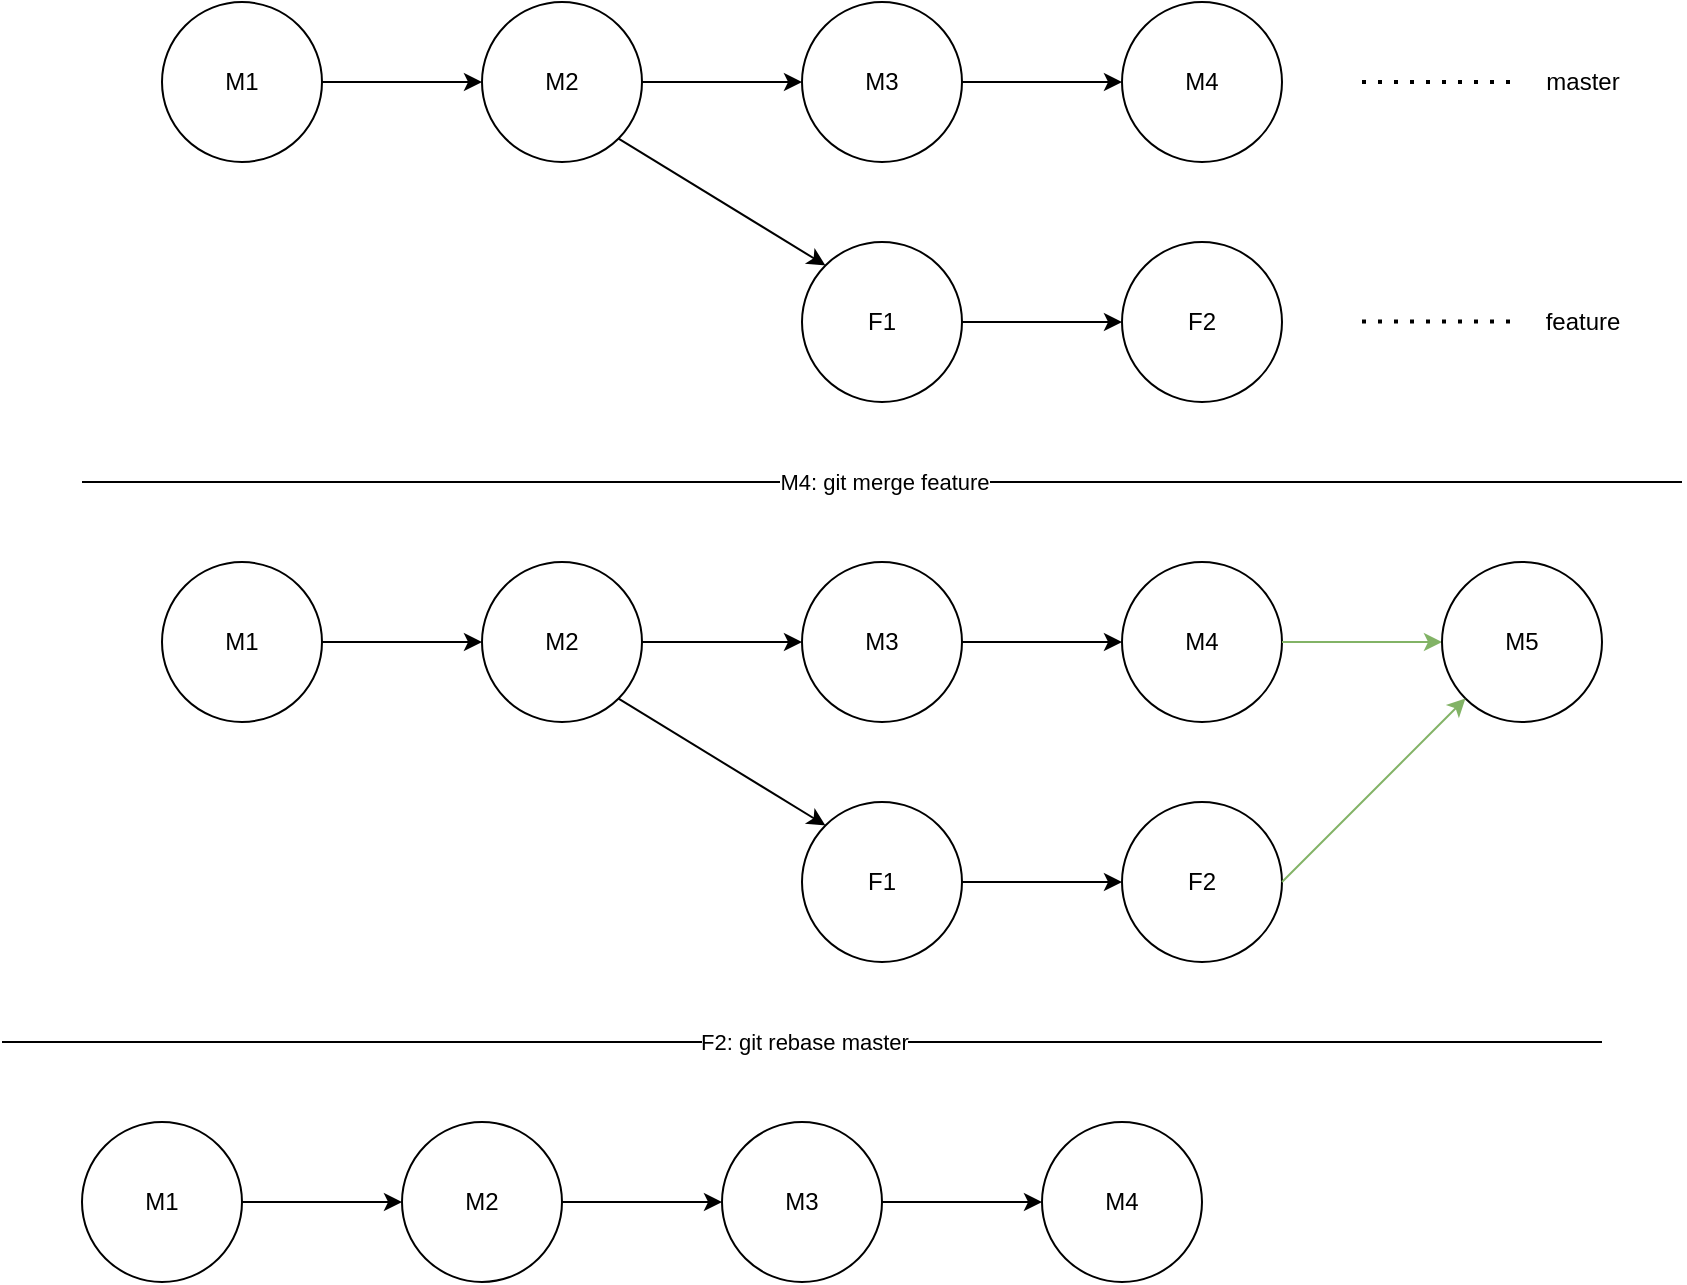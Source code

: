 <mxfile version="22.1.18" type="device">
  <diagram name="第 1 页" id="Bshd4ATqohoNIwSaCRnM">
    <mxGraphModel dx="1221" dy="823" grid="1" gridSize="10" guides="1" tooltips="1" connect="1" arrows="1" fold="1" page="1" pageScale="1" pageWidth="827" pageHeight="1169" math="0" shadow="0">
      <root>
        <mxCell id="0" />
        <mxCell id="1" parent="0" />
        <mxCell id="y66JRXh18Pzw32fUeoMt-1" value="M1" style="ellipse;whiteSpace=wrap;html=1;aspect=fixed;" vertex="1" parent="1">
          <mxGeometry x="120" y="160" width="80" height="80" as="geometry" />
        </mxCell>
        <mxCell id="y66JRXh18Pzw32fUeoMt-2" value="M2" style="ellipse;whiteSpace=wrap;html=1;aspect=fixed;" vertex="1" parent="1">
          <mxGeometry x="280" y="160" width="80" height="80" as="geometry" />
        </mxCell>
        <mxCell id="y66JRXh18Pzw32fUeoMt-3" value="M3" style="ellipse;whiteSpace=wrap;html=1;aspect=fixed;" vertex="1" parent="1">
          <mxGeometry x="440" y="160" width="80" height="80" as="geometry" />
        </mxCell>
        <mxCell id="y66JRXh18Pzw32fUeoMt-4" value="M4" style="ellipse;whiteSpace=wrap;html=1;aspect=fixed;" vertex="1" parent="1">
          <mxGeometry x="600" y="160" width="80" height="80" as="geometry" />
        </mxCell>
        <mxCell id="y66JRXh18Pzw32fUeoMt-5" value="F1" style="ellipse;whiteSpace=wrap;html=1;aspect=fixed;" vertex="1" parent="1">
          <mxGeometry x="440" y="280" width="80" height="80" as="geometry" />
        </mxCell>
        <mxCell id="y66JRXh18Pzw32fUeoMt-6" value="F2" style="ellipse;whiteSpace=wrap;html=1;aspect=fixed;" vertex="1" parent="1">
          <mxGeometry x="600" y="280" width="80" height="80" as="geometry" />
        </mxCell>
        <mxCell id="y66JRXh18Pzw32fUeoMt-7" value="" style="endArrow=classic;html=1;rounded=0;exitX=1;exitY=0.5;exitDx=0;exitDy=0;entryX=0;entryY=0.5;entryDx=0;entryDy=0;" edge="1" parent="1" source="y66JRXh18Pzw32fUeoMt-1" target="y66JRXh18Pzw32fUeoMt-2">
          <mxGeometry width="50" height="50" relative="1" as="geometry">
            <mxPoint x="350" y="250" as="sourcePoint" />
            <mxPoint x="400" y="200" as="targetPoint" />
          </mxGeometry>
        </mxCell>
        <mxCell id="y66JRXh18Pzw32fUeoMt-8" value="" style="endArrow=classic;html=1;rounded=0;exitX=1;exitY=0.5;exitDx=0;exitDy=0;entryX=0;entryY=0.5;entryDx=0;entryDy=0;" edge="1" parent="1" source="y66JRXh18Pzw32fUeoMt-2" target="y66JRXh18Pzw32fUeoMt-3">
          <mxGeometry width="50" height="50" relative="1" as="geometry">
            <mxPoint x="210" y="210" as="sourcePoint" />
            <mxPoint x="290" y="210" as="targetPoint" />
          </mxGeometry>
        </mxCell>
        <mxCell id="y66JRXh18Pzw32fUeoMt-9" value="" style="endArrow=classic;html=1;rounded=0;entryX=0;entryY=0;entryDx=0;entryDy=0;exitX=1;exitY=1;exitDx=0;exitDy=0;" edge="1" parent="1" source="y66JRXh18Pzw32fUeoMt-2" target="y66JRXh18Pzw32fUeoMt-5">
          <mxGeometry width="50" height="50" relative="1" as="geometry">
            <mxPoint x="350" y="250" as="sourcePoint" />
            <mxPoint x="400" y="200" as="targetPoint" />
          </mxGeometry>
        </mxCell>
        <mxCell id="y66JRXh18Pzw32fUeoMt-10" value="" style="endArrow=classic;html=1;rounded=0;entryX=0;entryY=0.5;entryDx=0;entryDy=0;exitX=1;exitY=0.5;exitDx=0;exitDy=0;" edge="1" parent="1" source="y66JRXh18Pzw32fUeoMt-3" target="y66JRXh18Pzw32fUeoMt-4">
          <mxGeometry width="50" height="50" relative="1" as="geometry">
            <mxPoint x="470" y="250" as="sourcePoint" />
            <mxPoint x="520" y="200" as="targetPoint" />
          </mxGeometry>
        </mxCell>
        <mxCell id="y66JRXh18Pzw32fUeoMt-11" value="" style="endArrow=classic;html=1;rounded=0;exitX=1;exitY=0.5;exitDx=0;exitDy=0;entryX=0;entryY=0.5;entryDx=0;entryDy=0;" edge="1" parent="1" source="y66JRXh18Pzw32fUeoMt-5" target="y66JRXh18Pzw32fUeoMt-6">
          <mxGeometry width="50" height="50" relative="1" as="geometry">
            <mxPoint x="470" y="250" as="sourcePoint" />
            <mxPoint x="520" y="200" as="targetPoint" />
          </mxGeometry>
        </mxCell>
        <mxCell id="y66JRXh18Pzw32fUeoMt-14" value="" style="endArrow=none;dashed=1;html=1;dashPattern=1 3;strokeWidth=2;rounded=0;" edge="1" parent="1">
          <mxGeometry width="50" height="50" relative="1" as="geometry">
            <mxPoint x="720" y="200" as="sourcePoint" />
            <mxPoint x="800" y="200" as="targetPoint" />
          </mxGeometry>
        </mxCell>
        <mxCell id="y66JRXh18Pzw32fUeoMt-15" value="" style="endArrow=none;dashed=1;html=1;dashPattern=1 3;strokeWidth=2;rounded=0;" edge="1" parent="1">
          <mxGeometry width="50" height="50" relative="1" as="geometry">
            <mxPoint x="720" y="319.71" as="sourcePoint" />
            <mxPoint x="800" y="319.71" as="targetPoint" />
          </mxGeometry>
        </mxCell>
        <mxCell id="y66JRXh18Pzw32fUeoMt-16" value="master" style="text;html=1;align=center;verticalAlign=middle;resizable=0;points=[];autosize=1;strokeColor=none;fillColor=none;" vertex="1" parent="1">
          <mxGeometry x="800" y="185" width="60" height="30" as="geometry" />
        </mxCell>
        <mxCell id="y66JRXh18Pzw32fUeoMt-17" value="feature" style="text;html=1;align=center;verticalAlign=middle;resizable=0;points=[];autosize=1;strokeColor=none;fillColor=none;" vertex="1" parent="1">
          <mxGeometry x="800" y="305" width="60" height="30" as="geometry" />
        </mxCell>
        <mxCell id="y66JRXh18Pzw32fUeoMt-18" value="" style="endArrow=none;html=1;rounded=0;" edge="1" parent="1">
          <mxGeometry width="50" height="50" relative="1" as="geometry">
            <mxPoint x="80" y="400" as="sourcePoint" />
            <mxPoint x="880" y="400" as="targetPoint" />
          </mxGeometry>
        </mxCell>
        <mxCell id="y66JRXh18Pzw32fUeoMt-19" value="M4: git merge feature" style="edgeLabel;html=1;align=center;verticalAlign=middle;resizable=0;points=[];" vertex="1" connectable="0" parent="y66JRXh18Pzw32fUeoMt-18">
          <mxGeometry x="0.001" relative="1" as="geometry">
            <mxPoint as="offset" />
          </mxGeometry>
        </mxCell>
        <mxCell id="y66JRXh18Pzw32fUeoMt-20" value="M1" style="ellipse;whiteSpace=wrap;html=1;aspect=fixed;" vertex="1" parent="1">
          <mxGeometry x="120" y="440" width="80" height="80" as="geometry" />
        </mxCell>
        <mxCell id="y66JRXh18Pzw32fUeoMt-21" value="M2" style="ellipse;whiteSpace=wrap;html=1;aspect=fixed;" vertex="1" parent="1">
          <mxGeometry x="280" y="440" width="80" height="80" as="geometry" />
        </mxCell>
        <mxCell id="y66JRXh18Pzw32fUeoMt-22" value="M3" style="ellipse;whiteSpace=wrap;html=1;aspect=fixed;" vertex="1" parent="1">
          <mxGeometry x="440" y="440" width="80" height="80" as="geometry" />
        </mxCell>
        <mxCell id="y66JRXh18Pzw32fUeoMt-23" value="M4" style="ellipse;whiteSpace=wrap;html=1;aspect=fixed;" vertex="1" parent="1">
          <mxGeometry x="600" y="440" width="80" height="80" as="geometry" />
        </mxCell>
        <mxCell id="y66JRXh18Pzw32fUeoMt-24" value="F1" style="ellipse;whiteSpace=wrap;html=1;aspect=fixed;" vertex="1" parent="1">
          <mxGeometry x="440" y="560" width="80" height="80" as="geometry" />
        </mxCell>
        <mxCell id="y66JRXh18Pzw32fUeoMt-25" value="F2" style="ellipse;whiteSpace=wrap;html=1;aspect=fixed;" vertex="1" parent="1">
          <mxGeometry x="600" y="560" width="80" height="80" as="geometry" />
        </mxCell>
        <mxCell id="y66JRXh18Pzw32fUeoMt-26" value="" style="endArrow=classic;html=1;rounded=0;exitX=1;exitY=0.5;exitDx=0;exitDy=0;entryX=0;entryY=0.5;entryDx=0;entryDy=0;" edge="1" parent="1" source="y66JRXh18Pzw32fUeoMt-20" target="y66JRXh18Pzw32fUeoMt-21">
          <mxGeometry width="50" height="50" relative="1" as="geometry">
            <mxPoint x="350" y="530" as="sourcePoint" />
            <mxPoint x="400" y="480" as="targetPoint" />
          </mxGeometry>
        </mxCell>
        <mxCell id="y66JRXh18Pzw32fUeoMt-27" value="" style="endArrow=classic;html=1;rounded=0;exitX=1;exitY=0.5;exitDx=0;exitDy=0;entryX=0;entryY=0.5;entryDx=0;entryDy=0;" edge="1" parent="1" source="y66JRXh18Pzw32fUeoMt-21" target="y66JRXh18Pzw32fUeoMt-22">
          <mxGeometry width="50" height="50" relative="1" as="geometry">
            <mxPoint x="210" y="490" as="sourcePoint" />
            <mxPoint x="290" y="490" as="targetPoint" />
          </mxGeometry>
        </mxCell>
        <mxCell id="y66JRXh18Pzw32fUeoMt-28" value="" style="endArrow=classic;html=1;rounded=0;entryX=0;entryY=0;entryDx=0;entryDy=0;exitX=1;exitY=1;exitDx=0;exitDy=0;" edge="1" parent="1" source="y66JRXh18Pzw32fUeoMt-21" target="y66JRXh18Pzw32fUeoMt-24">
          <mxGeometry width="50" height="50" relative="1" as="geometry">
            <mxPoint x="350" y="530" as="sourcePoint" />
            <mxPoint x="400" y="480" as="targetPoint" />
          </mxGeometry>
        </mxCell>
        <mxCell id="y66JRXh18Pzw32fUeoMt-29" value="" style="endArrow=classic;html=1;rounded=0;entryX=0;entryY=0.5;entryDx=0;entryDy=0;exitX=1;exitY=0.5;exitDx=0;exitDy=0;" edge="1" parent="1" source="y66JRXh18Pzw32fUeoMt-22" target="y66JRXh18Pzw32fUeoMt-23">
          <mxGeometry width="50" height="50" relative="1" as="geometry">
            <mxPoint x="470" y="530" as="sourcePoint" />
            <mxPoint x="520" y="480" as="targetPoint" />
          </mxGeometry>
        </mxCell>
        <mxCell id="y66JRXh18Pzw32fUeoMt-30" value="" style="endArrow=classic;html=1;rounded=0;exitX=1;exitY=0.5;exitDx=0;exitDy=0;entryX=0;entryY=0.5;entryDx=0;entryDy=0;" edge="1" parent="1" source="y66JRXh18Pzw32fUeoMt-24" target="y66JRXh18Pzw32fUeoMt-25">
          <mxGeometry width="50" height="50" relative="1" as="geometry">
            <mxPoint x="470" y="530" as="sourcePoint" />
            <mxPoint x="520" y="480" as="targetPoint" />
          </mxGeometry>
        </mxCell>
        <mxCell id="y66JRXh18Pzw32fUeoMt-31" value="" style="endArrow=classic;html=1;rounded=0;exitX=1;exitY=0.5;exitDx=0;exitDy=0;entryX=0;entryY=0.5;entryDx=0;entryDy=0;fillColor=#d5e8d4;strokeColor=#82b366;" edge="1" parent="1" source="y66JRXh18Pzw32fUeoMt-23" target="y66JRXh18Pzw32fUeoMt-32">
          <mxGeometry width="50" height="50" relative="1" as="geometry">
            <mxPoint x="600" y="490" as="sourcePoint" />
            <mxPoint x="760" y="480" as="targetPoint" />
          </mxGeometry>
        </mxCell>
        <mxCell id="y66JRXh18Pzw32fUeoMt-32" value="M5" style="ellipse;whiteSpace=wrap;html=1;aspect=fixed;" vertex="1" parent="1">
          <mxGeometry x="760" y="440" width="80" height="80" as="geometry" />
        </mxCell>
        <mxCell id="y66JRXh18Pzw32fUeoMt-33" value="" style="endArrow=classic;html=1;rounded=0;fillColor=#d5e8d4;strokeColor=#82b366;entryX=0;entryY=1;entryDx=0;entryDy=0;exitX=1;exitY=0.5;exitDx=0;exitDy=0;" edge="1" parent="1" source="y66JRXh18Pzw32fUeoMt-25" target="y66JRXh18Pzw32fUeoMt-32">
          <mxGeometry width="50" height="50" relative="1" as="geometry">
            <mxPoint x="600" y="490" as="sourcePoint" />
            <mxPoint x="650" y="440" as="targetPoint" />
          </mxGeometry>
        </mxCell>
        <mxCell id="y66JRXh18Pzw32fUeoMt-34" value="" style="endArrow=none;html=1;rounded=0;" edge="1" parent="1">
          <mxGeometry width="50" height="50" relative="1" as="geometry">
            <mxPoint x="40" y="680" as="sourcePoint" />
            <mxPoint x="840" y="680" as="targetPoint" />
          </mxGeometry>
        </mxCell>
        <mxCell id="y66JRXh18Pzw32fUeoMt-35" value="F2: git rebase master" style="edgeLabel;html=1;align=center;verticalAlign=middle;resizable=0;points=[];" vertex="1" connectable="0" parent="y66JRXh18Pzw32fUeoMt-34">
          <mxGeometry x="0.001" relative="1" as="geometry">
            <mxPoint as="offset" />
          </mxGeometry>
        </mxCell>
        <mxCell id="y66JRXh18Pzw32fUeoMt-36" value="M1" style="ellipse;whiteSpace=wrap;html=1;aspect=fixed;" vertex="1" parent="1">
          <mxGeometry x="80" y="720" width="80" height="80" as="geometry" />
        </mxCell>
        <mxCell id="y66JRXh18Pzw32fUeoMt-37" value="M2" style="ellipse;whiteSpace=wrap;html=1;aspect=fixed;" vertex="1" parent="1">
          <mxGeometry x="240" y="720" width="80" height="80" as="geometry" />
        </mxCell>
        <mxCell id="y66JRXh18Pzw32fUeoMt-38" value="M3" style="ellipse;whiteSpace=wrap;html=1;aspect=fixed;" vertex="1" parent="1">
          <mxGeometry x="400" y="720" width="80" height="80" as="geometry" />
        </mxCell>
        <mxCell id="y66JRXh18Pzw32fUeoMt-39" value="M4" style="ellipse;whiteSpace=wrap;html=1;aspect=fixed;" vertex="1" parent="1">
          <mxGeometry x="560" y="720" width="80" height="80" as="geometry" />
        </mxCell>
        <mxCell id="y66JRXh18Pzw32fUeoMt-40" value="" style="endArrow=classic;html=1;rounded=0;exitX=1;exitY=0.5;exitDx=0;exitDy=0;entryX=0;entryY=0.5;entryDx=0;entryDy=0;" edge="1" parent="1" source="y66JRXh18Pzw32fUeoMt-36" target="y66JRXh18Pzw32fUeoMt-37">
          <mxGeometry width="50" height="50" relative="1" as="geometry">
            <mxPoint x="310" y="810" as="sourcePoint" />
            <mxPoint x="360" y="760" as="targetPoint" />
          </mxGeometry>
        </mxCell>
        <mxCell id="y66JRXh18Pzw32fUeoMt-41" value="" style="endArrow=classic;html=1;rounded=0;exitX=1;exitY=0.5;exitDx=0;exitDy=0;entryX=0;entryY=0.5;entryDx=0;entryDy=0;" edge="1" parent="1" source="y66JRXh18Pzw32fUeoMt-37" target="y66JRXh18Pzw32fUeoMt-38">
          <mxGeometry width="50" height="50" relative="1" as="geometry">
            <mxPoint x="170" y="770" as="sourcePoint" />
            <mxPoint x="250" y="770" as="targetPoint" />
          </mxGeometry>
        </mxCell>
        <mxCell id="y66JRXh18Pzw32fUeoMt-42" value="" style="endArrow=classic;html=1;rounded=0;entryX=0;entryY=0.5;entryDx=0;entryDy=0;exitX=1;exitY=0.5;exitDx=0;exitDy=0;" edge="1" parent="1" source="y66JRXh18Pzw32fUeoMt-38" target="y66JRXh18Pzw32fUeoMt-39">
          <mxGeometry width="50" height="50" relative="1" as="geometry">
            <mxPoint x="430" y="810" as="sourcePoint" />
            <mxPoint x="480" y="760" as="targetPoint" />
          </mxGeometry>
        </mxCell>
      </root>
    </mxGraphModel>
  </diagram>
</mxfile>
